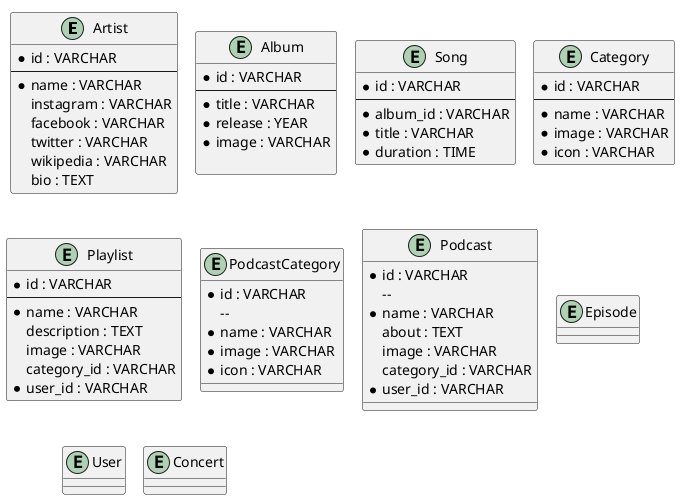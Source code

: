 @startuml
!pragma layout smetana
entity Artist {
    * id : VARCHAR
    --
    * name : VARCHAR
    instagram : VARCHAR
    facebook : VARCHAR
    twitter : VARCHAR
    wikipedia : VARCHAR
    bio : TEXT
}

entity Album {
    * id : VARCHAR
    --
    * title : VARCHAR
    * release : YEAR
    * image : VARCHAR

}

entity Song {
    * id : VARCHAR
    --
    * album_id : VARCHAR
    * title : VARCHAR
    * duration : TIME
}

entity Category {
    * id : VARCHAR
    --
    * name : VARCHAR
    * image : VARCHAR
    * icon : VARCHAR
}

entity Playlist {
    * id : VARCHAR
    --
    * name : VARCHAR
    description : TEXT
    image : VARCHAR
    category_id : VARCHAR
    * user_id : VARCHAR
}

entity PodcastCategory {
     * id : VARCHAR
        --
     * name : VARCHAR
     * image : VARCHAR
     * icon : VARCHAR
}

entity Podcast {
    * id : VARCHAR
        --
    * name : VARCHAR
    about : TEXT
    image : VARCHAR
    category_id : VARCHAR
    * user_id : VARCHAR
}

entity Episode {

}

entity User {

}

entity Concert {

}
@enduml
